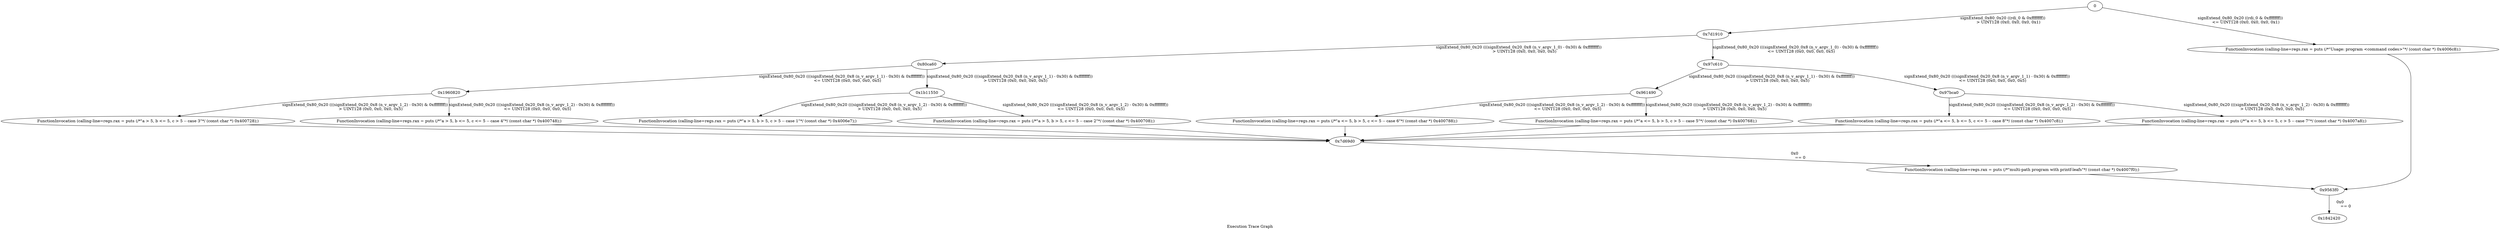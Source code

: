 digraph "Execution Trace Graph" {
	label="Execution Trace Graph";

	Node0 [label = "0"];
	Node0x6f7130 [label = "FunctionInvocation (calling-line=regs.rax = puts (/*\"multi-path program with printf-leafs\"*/ (const char *) 0x4007f0);)"];
	Node0x756ee0 [label = "FunctionInvocation (calling-line=regs.rax = puts (/*\"a <= 5, b <= 5, c <= 5 -- case 8\"*/ (const char *) 0x4007c8);)"];
	Node0x7d1910 [label = "0x7d1910"];
	Node0x7d69d0 [label = "0x7d69d0"];
	Node0x80ca60 [label = "0x80ca60"];
	Node0x854f90 [label = "FunctionInvocation (calling-line=regs.rax = puts (/*\"a <= 5, b > 5, c <= 5 -- case 6\"*/ (const char *) 0x400788);)"];
	Node0x91ebf0 [label = "FunctionInvocation (calling-line=regs.rax = puts (/*\"a > 5, b <= 5, c > 5 -- case 3\"*/ (const char *) 0x400728);)"];
	Node0x9563f0 [label = "0x9563f0"];
	Node0x961490 [label = "0x961490"];
	Node0x96ba30 [label = "FunctionInvocation (calling-line=regs.rax = puts (/*\"a <= 5, b <= 5, c > 5 -- case 7\"*/ (const char *) 0x4007a8);)"];
	Node0x97bca0 [label = "0x97bca0"];
	Node0x97c610 [label = "0x97c610"];
	Node0x1842420 [label = "0x1842420"];
	Node0x18e32f0 [label = "FunctionInvocation (calling-line=regs.rax = puts (/*\"a > 5, b <= 5, c <= 5 -- case 4\"*/ (const char *) 0x400748);)"];
	Node0x1948a50 [label = "FunctionInvocation (calling-line=regs.rax = puts (/*\"a > 5, b > 5, c > 5 -- case 1\"*/ (const char *) 0x4006e7);)"];
	Node0x19597b0 [label = "FunctionInvocation (calling-line=regs.rax = puts (/*\"a <= 5, b > 5, c > 5 -- case 5\"*/ (const char *) 0x400768);)"];
	Node0x1960820 [label = "0x1960820"];
	Node0x19eb380 [label = "FunctionInvocation (calling-line=regs.rax = puts (/*\"a > 5, b > 5, c <= 5 -- case 2\"*/ (const char *) 0x400708);)"];
	Node0x1b11550 [label = "0x1b11550"];
	Node0x1c86bd0 [label = "FunctionInvocation (calling-line=regs.rax = puts (/*\"Usage: program <command codes>\"*/ (const char *) 0x4006c8);)"];
	Node0 -> Node0x7d1910 [label = "signExtend_0x80_0x20 ((rdi_0 & 0xffffffff))
	 > UINT128 (0x0, 0x0, 0x0, 0x1)"];
	Node0 -> Node0x1c86bd0 [label = "signExtend_0x80_0x20 ((rdi_0 & 0xffffffff))
	 <= UINT128 (0x0, 0x0, 0x0, 0x1)"];
	Node0x1c86bd0 -> Node0x9563f0 [label = ""];
	Node0x7d1910 -> Node0x97c610 [label = "signExtend_0x80_0x20 (((signExtend_0x20_0x8 (n_v_argv_1_0) - 0x30) & 0xffffffff))
	 <= UINT128 (0x0, 0x0, 0x0, 0x5)"];
	Node0x7d1910 -> Node0x80ca60 [label = "signExtend_0x80_0x20 (((signExtend_0x20_0x8 (n_v_argv_1_0) - 0x30) & 0xffffffff))
	 > UINT128 (0x0, 0x0, 0x0, 0x5)"];
	Node0x9563f0 -> Node0x1842420 [label = "0x0
	 == 0"];
	Node0x97c610 -> Node0x97bca0 [label = "signExtend_0x80_0x20 (((signExtend_0x20_0x8 (n_v_argv_1_1) - 0x30) & 0xffffffff))
	 <= UINT128 (0x0, 0x0, 0x0, 0x5)"];
	Node0x97c610 -> Node0x961490 [label = "signExtend_0x80_0x20 (((signExtend_0x20_0x8 (n_v_argv_1_1) - 0x30) & 0xffffffff))
	 > UINT128 (0x0, 0x0, 0x0, 0x5)"];
	Node0x80ca60 -> Node0x1960820 [label = "signExtend_0x80_0x20 (((signExtend_0x20_0x8 (n_v_argv_1_1) - 0x30) & 0xffffffff))
	 <= UINT128 (0x0, 0x0, 0x0, 0x5)"];
	Node0x80ca60 -> Node0x1b11550 [label = "signExtend_0x80_0x20 (((signExtend_0x20_0x8 (n_v_argv_1_1) - 0x30) & 0xffffffff))
	 > UINT128 (0x0, 0x0, 0x0, 0x5)"];
	Node0x97bca0 -> Node0x756ee0 [label = "signExtend_0x80_0x20 (((signExtend_0x20_0x8 (n_v_argv_1_2) - 0x30) & 0xffffffff))
	 <= UINT128 (0x0, 0x0, 0x0, 0x5)"];
	Node0x756ee0 -> Node0x7d69d0 [label = ""];
	Node0x97bca0 -> Node0x96ba30 [label = "signExtend_0x80_0x20 (((signExtend_0x20_0x8 (n_v_argv_1_2) - 0x30) & 0xffffffff))
	 > UINT128 (0x0, 0x0, 0x0, 0x5)"];
	Node0x96ba30 -> Node0x7d69d0 [label = ""];
	Node0x961490 -> Node0x854f90 [label = "signExtend_0x80_0x20 (((signExtend_0x20_0x8 (n_v_argv_1_2) - 0x30) & 0xffffffff))
	 <= UINT128 (0x0, 0x0, 0x0, 0x5)"];
	Node0x854f90 -> Node0x7d69d0 [label = ""];
	Node0x961490 -> Node0x19597b0 [label = "signExtend_0x80_0x20 (((signExtend_0x20_0x8 (n_v_argv_1_2) - 0x30) & 0xffffffff))
	 > UINT128 (0x0, 0x0, 0x0, 0x5)"];
	Node0x19597b0 -> Node0x7d69d0 [label = ""];
	Node0x1960820 -> Node0x18e32f0 [label = "signExtend_0x80_0x20 (((signExtend_0x20_0x8 (n_v_argv_1_2) - 0x30) & 0xffffffff))
	 <= UINT128 (0x0, 0x0, 0x0, 0x5)"];
	Node0x18e32f0 -> Node0x7d69d0 [label = ""];
	Node0x1960820 -> Node0x91ebf0 [label = "signExtend_0x80_0x20 (((signExtend_0x20_0x8 (n_v_argv_1_2) - 0x30) & 0xffffffff))
	 > UINT128 (0x0, 0x0, 0x0, 0x5)"];
	Node0x91ebf0 -> Node0x7d69d0 [label = ""];
	Node0x1b11550 -> Node0x19eb380 [label = "signExtend_0x80_0x20 (((signExtend_0x20_0x8 (n_v_argv_1_2) - 0x30) & 0xffffffff))
	 <= UINT128 (0x0, 0x0, 0x0, 0x5)"];
	Node0x19eb380 -> Node0x7d69d0 [label = ""];
	Node0x1b11550 -> Node0x1948a50 [label = "signExtend_0x80_0x20 (((signExtend_0x20_0x8 (n_v_argv_1_2) - 0x30) & 0xffffffff))
	 > UINT128 (0x0, 0x0, 0x0, 0x5)"];
	Node0x1948a50 -> Node0x7d69d0 [label = ""];
	Node0x7d69d0 -> Node0x6f7130 [label = "0x0
	 == 0"];
	Node0x6f7130 -> Node0x9563f0 [label = ""];
}
